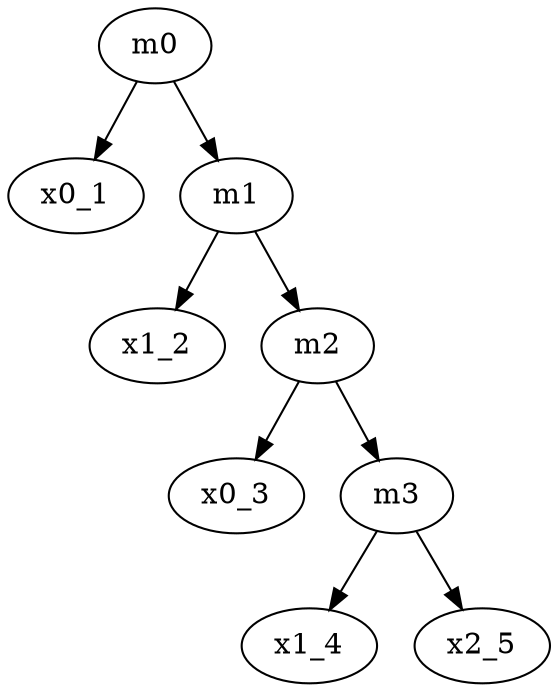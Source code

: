 digraph minmix{
m0 -> x0_1 ;
m0 -> m1;
m1 -> x1_2 ;
m1 -> m2;
m2 -> x0_3 ;
m2 -> m3;
m3 -> x1_4 ;
m3 -> x2_5;
}